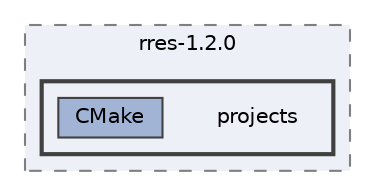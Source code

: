 digraph "techstorm/lib/rres-1.2.0/rres-1.2.0/projects"
{
 // LATEX_PDF_SIZE
  bgcolor="transparent";
  edge [fontname=Helvetica,fontsize=10,labelfontname=Helvetica,labelfontsize=10];
  node [fontname=Helvetica,fontsize=10,shape=box,height=0.2,width=0.4];
  compound=true
  subgraph clusterdir_63f1d5203cf255d86d2500401ae86146 {
    graph [ bgcolor="#edf0f7", pencolor="grey50", label="rres-1.2.0", fontname=Helvetica,fontsize=10 style="filled,dashed", URL="dir_63f1d5203cf255d86d2500401ae86146.html",tooltip=""]
  subgraph clusterdir_ec42d7693af66e56e29ce8123fe26329 {
    graph [ bgcolor="#edf0f7", pencolor="grey25", label="", fontname=Helvetica,fontsize=10 style="filled,bold", URL="dir_ec42d7693af66e56e29ce8123fe26329.html",tooltip=""]
    dir_ec42d7693af66e56e29ce8123fe26329 [shape=plaintext, label="projects"];
  dir_fc2584765ea6363cf785ff440f13f63f [label="CMake", fillcolor="#a2b4d6", color="grey25", style="filled", URL="dir_fc2584765ea6363cf785ff440f13f63f.html",tooltip=""];
  }
  }
}

